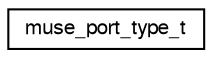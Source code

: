 digraph "Graphical Class Hierarchy"
{
  edge [fontname="FreeSans",fontsize="10",labelfontname="FreeSans",labelfontsize="10"];
  node [fontname="FreeSans",fontsize="10",shape=record];
  rankdir="LR";
  Node1 [label="muse_port_type_t",height=0.2,width=0.4,color="black", fillcolor="white", style="filled",URL="$structmuse__port__type__t.html",tooltip="Defines the Ports protocol."];
}
